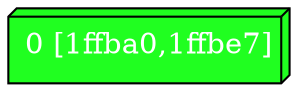 diGraph libnss3{
	libnss3_0  [style=filled fillcolor="#20FF20" fontcolor="#ffffff" shape=box3d label="0 [1ffba0,1ffbe7]"]


}